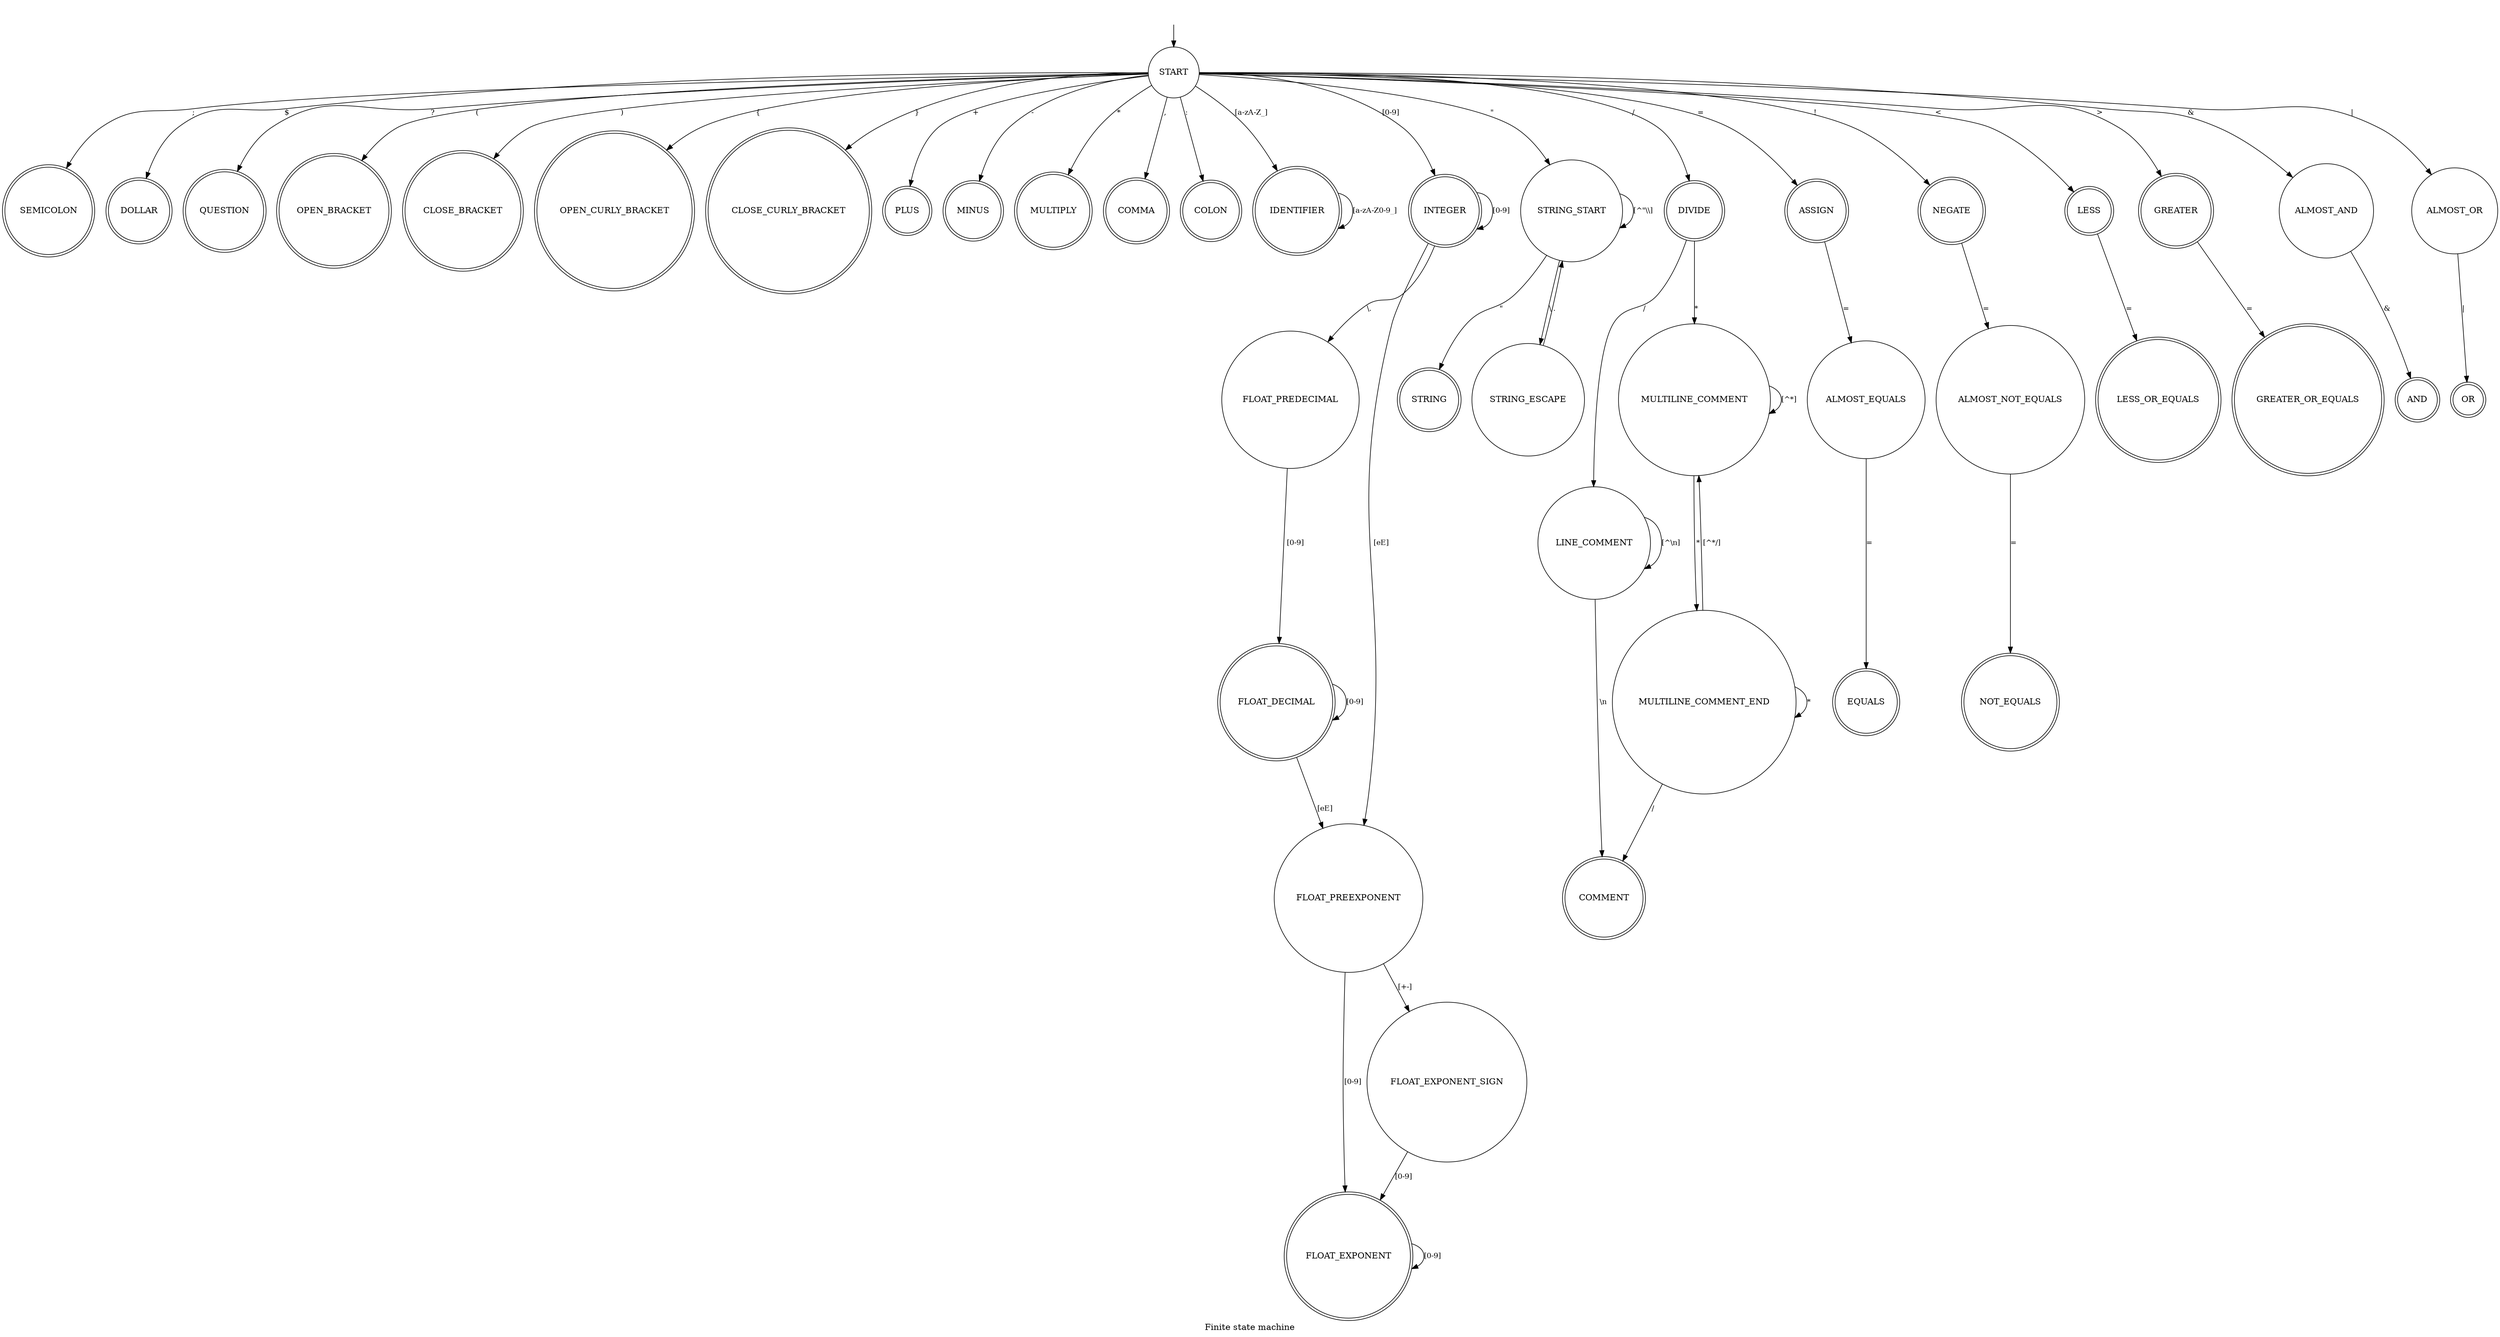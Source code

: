 # compile using: dot -Tpng fsm.gv -o fsm.png
digraph {
    node [shape=doublecircle]
    edge [fontsize=12.0,ranksep=1.0]
    entry [label="", shape=none]
    START [shape=circle]
    entry -> START
    START -> SEMICOLON [label=";"]
    START -> DOLLAR [label="$"]
    START -> QUESTION [label="?"]
    START -> OPEN_BRACKET [label="("]
    START -> CLOSE_BRACKET [label=")"]
    START -> OPEN_CURLY_BRACKET [label="{"]
    START -> CLOSE_CURLY_BRACKET [label="}"]
    START -> PLUS [label="+"]
    START -> MINUS [label="-"]
    START -> MULTIPLY [label="*"]
    START -> COMMA [label=","]
    START -> COLON [label=":"]
    START -> IDENTIFIER [label="[a-zA-Z_]"]
    IDENTIFIER -> IDENTIFIER [label="[a-zA-Z0-9_]"]
    START -> INTEGER [label="[0-9]"]
    INTEGER -> INTEGER [label="[0-9]"]
    START -> STRING_START [label="\""]
    STRING_START [shape=circle]
    STRING_START -> STRING_START [label="[^\"\\\\]"]
    STRING_START -> STRING [label="\""]
    STRING_START -> STRING_ESCAPE [label="\\"]
    STRING_ESCAPE [shape=circle]
    STRING_ESCAPE -> STRING_START [label="."]
    START -> DIVIDE [label="/"]
    DIVIDE -> LINE_COMMENT [label="/"]
    DIVIDE -> MULTILINE_COMMENT [label="*"]
    LINE_COMMENT [shape=circle]
    LINE_COMMENT -> LINE_COMMENT [label="[^\\n]"]
    LINE_COMMENT -> COMMENT [label="\\n"]
    MULTILINE_COMMENT [shape=circle]
    MULTILINE_COMMENT -> MULTILINE_COMMENT [label="[^*]"]
    MULTILINE_COMMENT -> MULTILINE_COMMENT_END [label="*"]
    MULTILINE_COMMENT_END [shape=circle]
    MULTILINE_COMMENT_END -> COMMENT [label="/"]
    MULTILINE_COMMENT_END -> MULTILINE_COMMENT_END [label="*"]
    MULTILINE_COMMENT_END -> MULTILINE_COMMENT [label="[^*/]"]
    START -> ASSIGN [label="="]
    ASSIGN -> ALMOST_EQUALS [label="="]
    ALMOST_EQUALS [shape=circle]
    ALMOST_EQUALS -> EQUALS [label="="]
    START -> NEGATE [label="!"]
    NEGATE -> ALMOST_NOT_EQUALS [label="="]
    ALMOST_NOT_EQUALS [shape=circle]
    ALMOST_NOT_EQUALS -> NOT_EQUALS [label="="]
    START -> LESS [label="<"]
    LESS -> LESS_OR_EQUALS [label="="]
    START -> GREATER [label=">"]
    GREATER -> GREATER_OR_EQUALS [label="="]
    INTEGER -> FLOAT_PREDECIMAL [label="\\."]
    FLOAT_PREDECIMAL [shape=circle]
    FLOAT_PREDECIMAL -> FLOAT_DECIMAL [label="[0-9]"]
    FLOAT_DECIMAL -> FLOAT_DECIMAL [label="[0-9]"]
    FLOAT_DECIMAL -> FLOAT_PREEXPONENT [label="[eE]"]
    INTEGER -> FLOAT_PREEXPONENT [label="[eE]"]
    FLOAT_PREEXPONENT [shape=circle]
    FLOAT_PREEXPONENT -> FLOAT_EXPONENT [label="[0-9]"]
    FLOAT_PREEXPONENT -> FLOAT_EXPONENT_SIGN [label="[+-]"]
    FLOAT_EXPONENT_SIGN [shape=circle]
    FLOAT_EXPONENT_SIGN -> FLOAT_EXPONENT [label="[0-9]"]
    FLOAT_EXPONENT -> FLOAT_EXPONENT [label="[0-9]"]
    START -> ALMOST_AND [label="&"]
    ALMOST_AND [shape=circle]
    ALMOST_AND -> AND [label="&"]
    START -> ALMOST_OR [label="|"]
    ALMOST_OR [shape=circle]
    ALMOST_OR -> OR [label="|"]

    label="Finite state machine"
}
